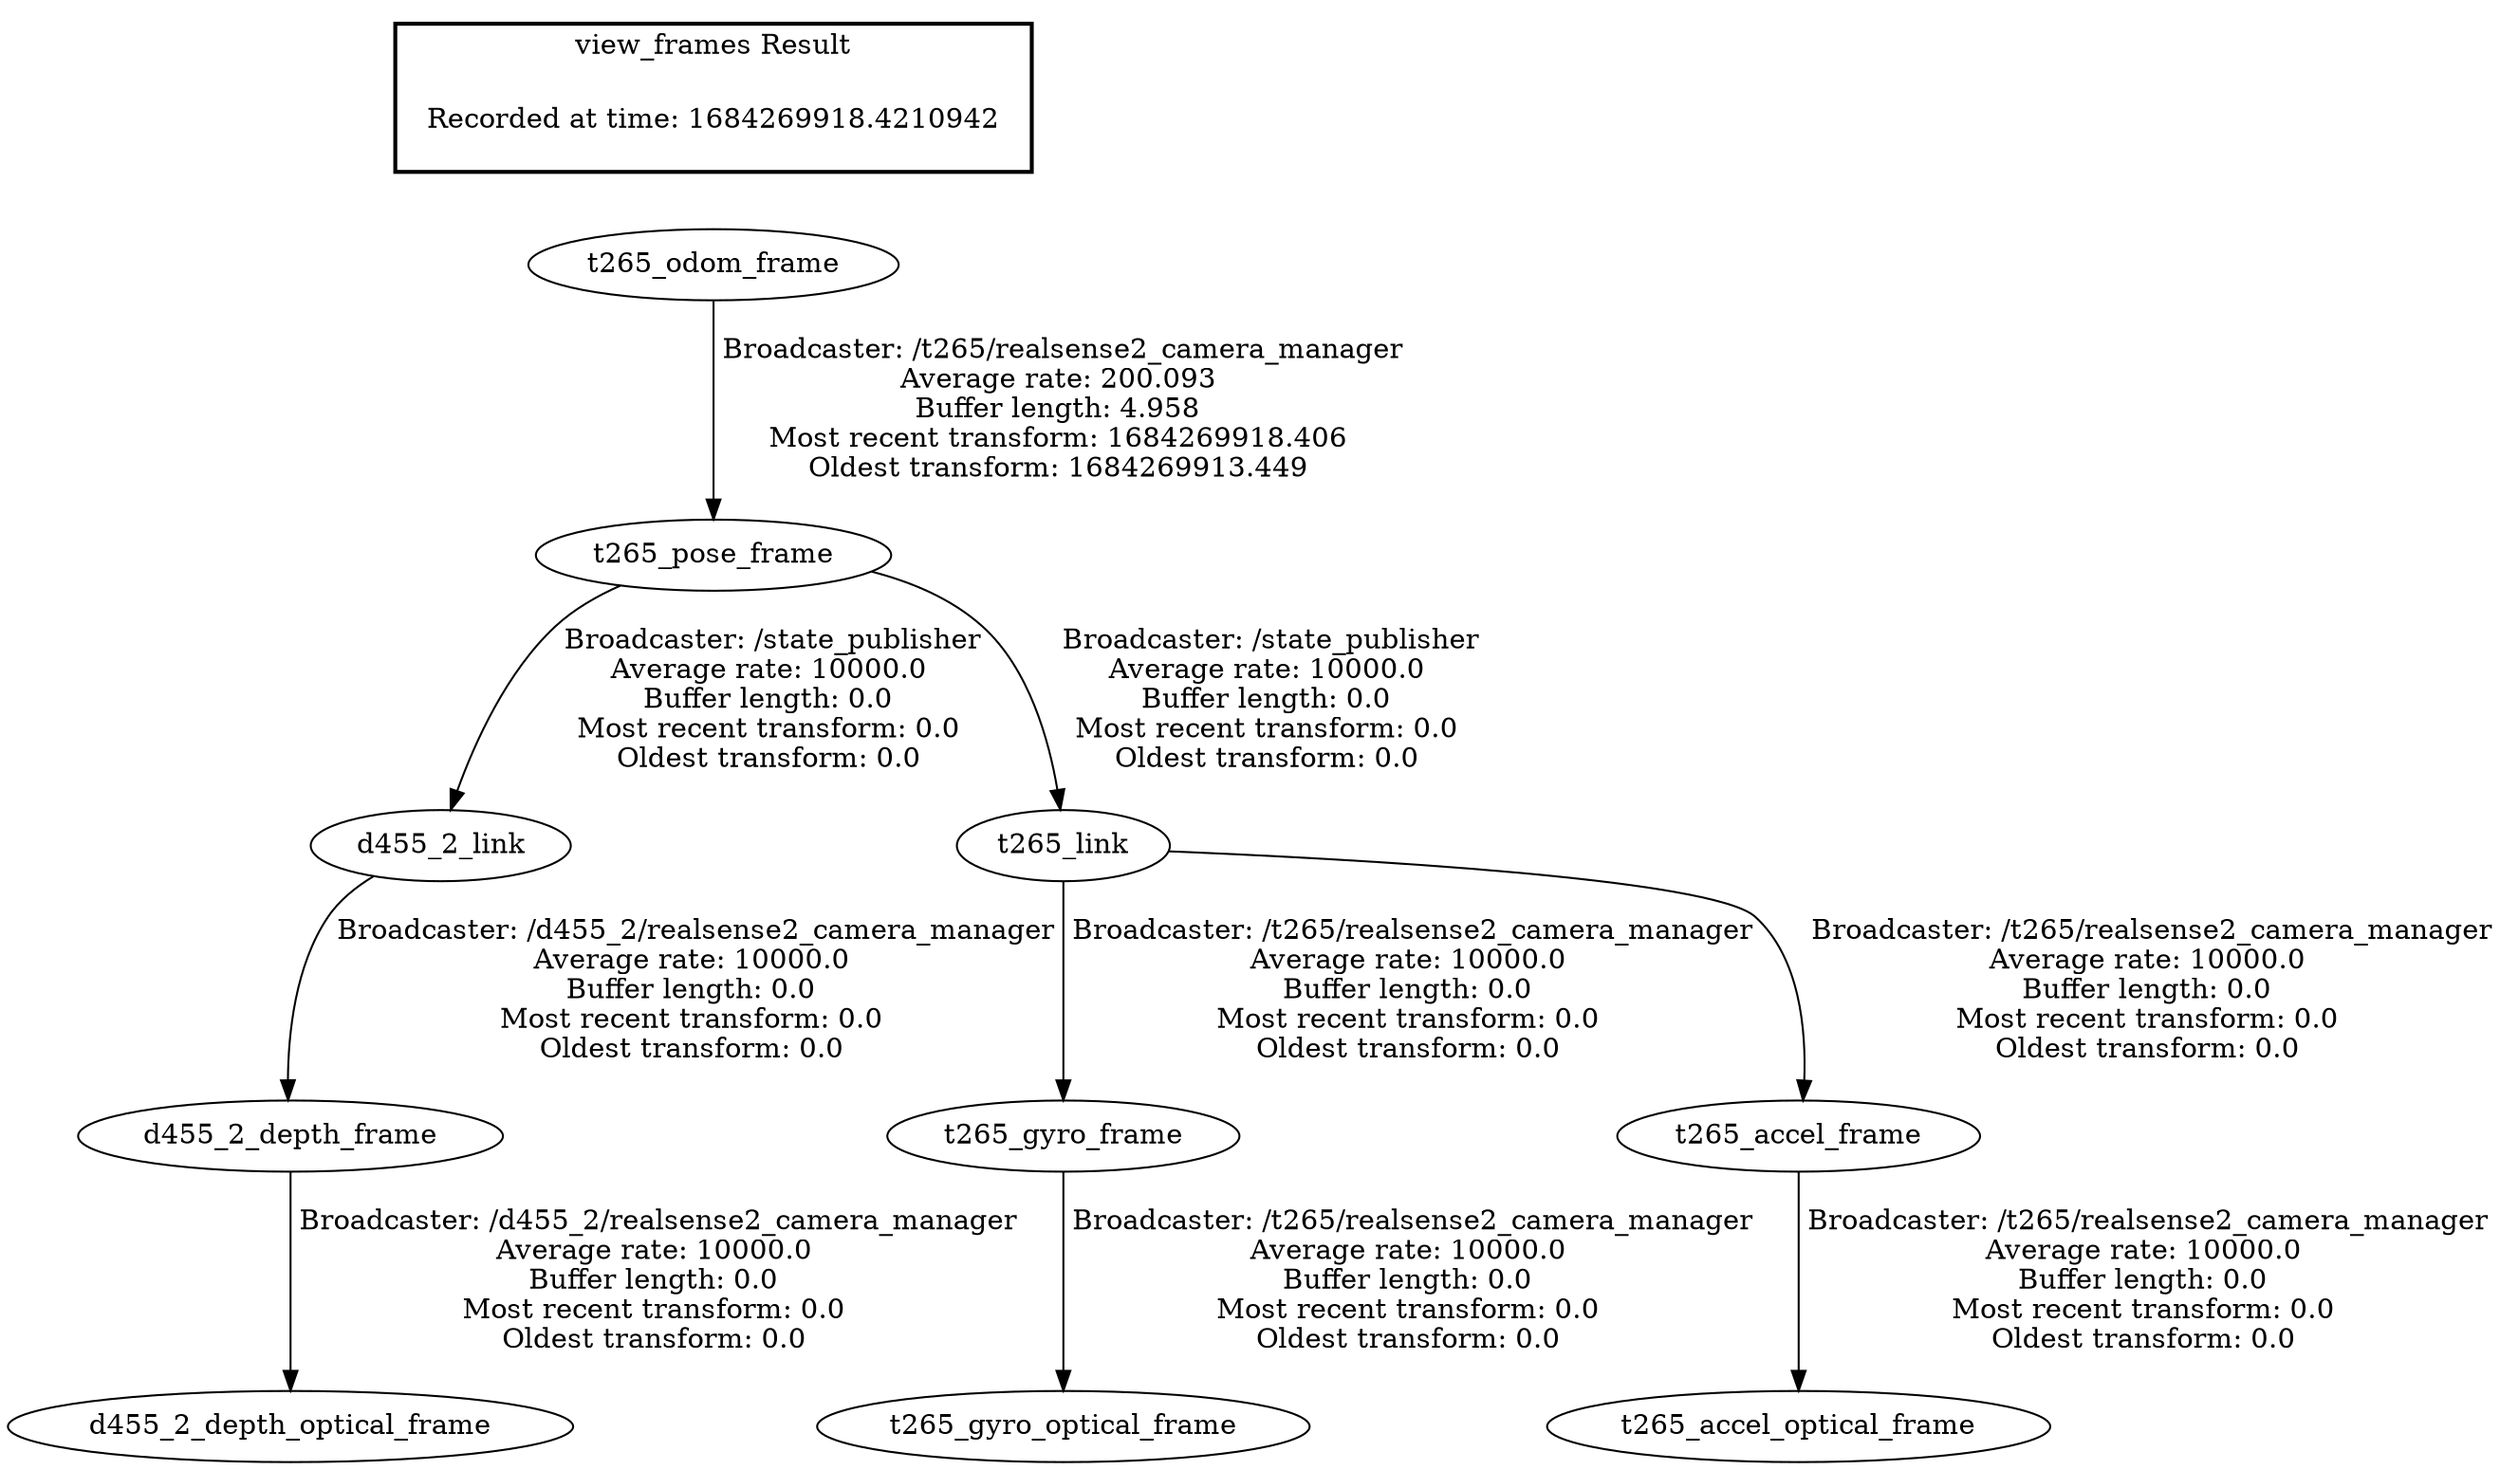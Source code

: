 digraph G {
"d455_2_link" -> "d455_2_depth_frame"[label=" Broadcaster: /d455_2/realsense2_camera_manager\nAverage rate: 10000.0\nBuffer length: 0.0\nMost recent transform: 0.0\nOldest transform: 0.0\n"];
"t265_pose_frame" -> "d455_2_link"[label=" Broadcaster: /state_publisher\nAverage rate: 10000.0\nBuffer length: 0.0\nMost recent transform: 0.0\nOldest transform: 0.0\n"];
"d455_2_depth_frame" -> "d455_2_depth_optical_frame"[label=" Broadcaster: /d455_2/realsense2_camera_manager\nAverage rate: 10000.0\nBuffer length: 0.0\nMost recent transform: 0.0\nOldest transform: 0.0\n"];
"t265_link" -> "t265_gyro_frame"[label=" Broadcaster: /t265/realsense2_camera_manager\nAverage rate: 10000.0\nBuffer length: 0.0\nMost recent transform: 0.0\nOldest transform: 0.0\n"];
"t265_pose_frame" -> "t265_link"[label=" Broadcaster: /state_publisher\nAverage rate: 10000.0\nBuffer length: 0.0\nMost recent transform: 0.0\nOldest transform: 0.0\n"];
"t265_gyro_frame" -> "t265_gyro_optical_frame"[label=" Broadcaster: /t265/realsense2_camera_manager\nAverage rate: 10000.0\nBuffer length: 0.0\nMost recent transform: 0.0\nOldest transform: 0.0\n"];
"t265_link" -> "t265_accel_frame"[label=" Broadcaster: /t265/realsense2_camera_manager\nAverage rate: 10000.0\nBuffer length: 0.0\nMost recent transform: 0.0\nOldest transform: 0.0\n"];
"t265_accel_frame" -> "t265_accel_optical_frame"[label=" Broadcaster: /t265/realsense2_camera_manager\nAverage rate: 10000.0\nBuffer length: 0.0\nMost recent transform: 0.0\nOldest transform: 0.0\n"];
"t265_odom_frame" -> "t265_pose_frame"[label=" Broadcaster: /t265/realsense2_camera_manager\nAverage rate: 200.093\nBuffer length: 4.958\nMost recent transform: 1684269918.406\nOldest transform: 1684269913.449\n"];
edge [style=invis];
 subgraph cluster_legend { style=bold; color=black; label ="view_frames Result";
"Recorded at time: 1684269918.4210942"[ shape=plaintext ] ;
}->"t265_odom_frame";
}